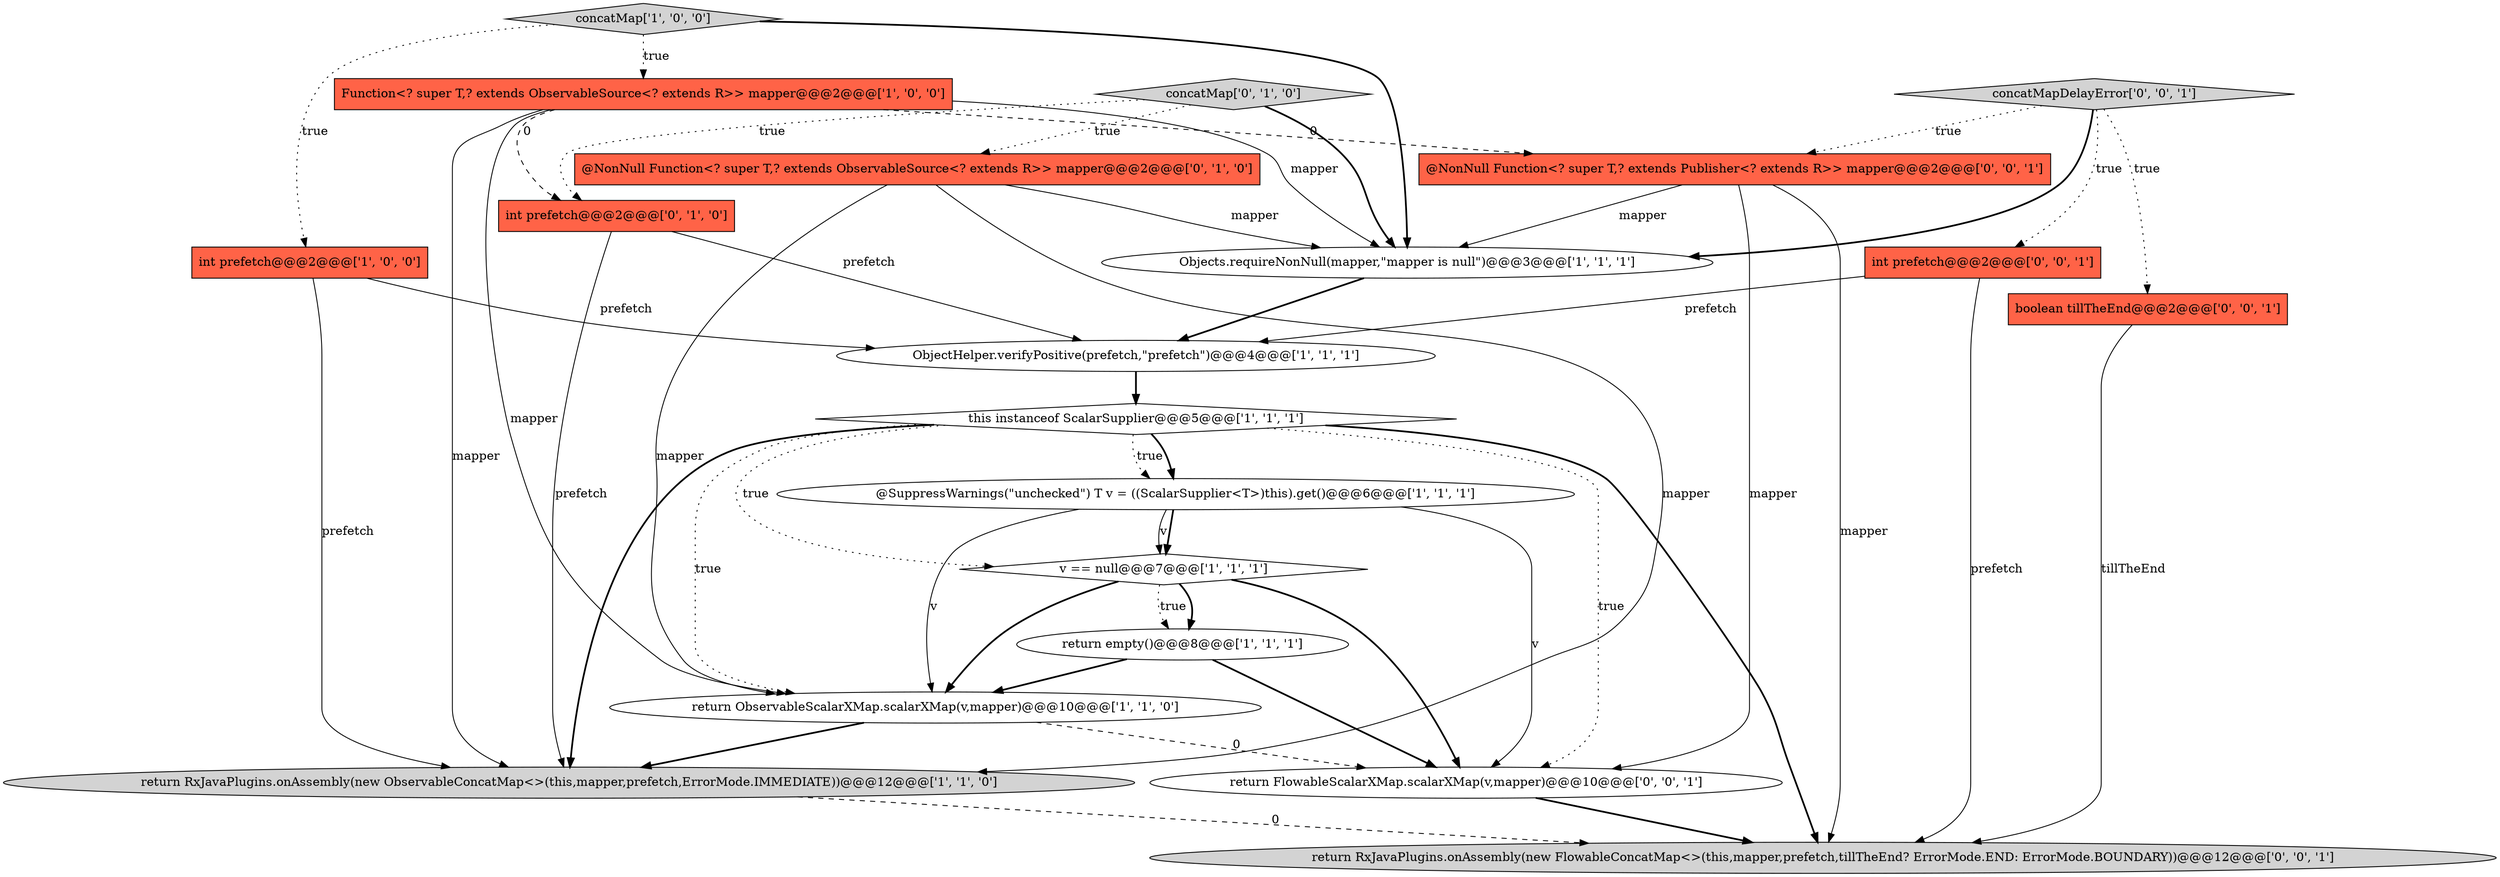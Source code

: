 digraph {
7 [style = filled, label = "Objects.requireNonNull(mapper,\"mapper is null\")@@@3@@@['1', '1', '1']", fillcolor = white, shape = ellipse image = "AAA0AAABBB1BBB"];
14 [style = filled, label = "return RxJavaPlugins.onAssembly(new FlowableConcatMap<>(this,mapper,prefetch,tillTheEnd? ErrorMode.END: ErrorMode.BOUNDARY))@@@12@@@['0', '0', '1']", fillcolor = lightgray, shape = ellipse image = "AAA0AAABBB3BBB"];
3 [style = filled, label = "return ObservableScalarXMap.scalarXMap(v,mapper)@@@10@@@['1', '1', '0']", fillcolor = white, shape = ellipse image = "AAA0AAABBB1BBB"];
5 [style = filled, label = "ObjectHelper.verifyPositive(prefetch,\"prefetch\")@@@4@@@['1', '1', '1']", fillcolor = white, shape = ellipse image = "AAA0AAABBB1BBB"];
19 [style = filled, label = "return FlowableScalarXMap.scalarXMap(v,mapper)@@@10@@@['0', '0', '1']", fillcolor = white, shape = ellipse image = "AAA0AAABBB3BBB"];
6 [style = filled, label = "@SuppressWarnings(\"unchecked\") T v = ((ScalarSupplier<T>)this).get()@@@6@@@['1', '1', '1']", fillcolor = white, shape = ellipse image = "AAA0AAABBB1BBB"];
10 [style = filled, label = "return RxJavaPlugins.onAssembly(new ObservableConcatMap<>(this,mapper,prefetch,ErrorMode.IMMEDIATE))@@@12@@@['1', '1', '0']", fillcolor = lightgray, shape = ellipse image = "AAA0AAABBB1BBB"];
8 [style = filled, label = "v == null@@@7@@@['1', '1', '1']", fillcolor = white, shape = diamond image = "AAA0AAABBB1BBB"];
11 [style = filled, label = "concatMap['0', '1', '0']", fillcolor = lightgray, shape = diamond image = "AAA0AAABBB2BBB"];
12 [style = filled, label = "@NonNull Function<? super T,? extends ObservableSource<? extends R>> mapper@@@2@@@['0', '1', '0']", fillcolor = tomato, shape = box image = "AAA0AAABBB2BBB"];
15 [style = filled, label = "boolean tillTheEnd@@@2@@@['0', '0', '1']", fillcolor = tomato, shape = box image = "AAA0AAABBB3BBB"];
16 [style = filled, label = "int prefetch@@@2@@@['0', '0', '1']", fillcolor = tomato, shape = box image = "AAA0AAABBB3BBB"];
0 [style = filled, label = "int prefetch@@@2@@@['1', '0', '0']", fillcolor = tomato, shape = box image = "AAA0AAABBB1BBB"];
1 [style = filled, label = "Function<? super T,? extends ObservableSource<? extends R>> mapper@@@2@@@['1', '0', '0']", fillcolor = tomato, shape = box image = "AAA1AAABBB1BBB"];
4 [style = filled, label = "this instanceof ScalarSupplier@@@5@@@['1', '1', '1']", fillcolor = white, shape = diamond image = "AAA0AAABBB1BBB"];
18 [style = filled, label = "@NonNull Function<? super T,? extends Publisher<? extends R>> mapper@@@2@@@['0', '0', '1']", fillcolor = tomato, shape = box image = "AAA0AAABBB3BBB"];
9 [style = filled, label = "return empty()@@@8@@@['1', '1', '1']", fillcolor = white, shape = ellipse image = "AAA0AAABBB1BBB"];
17 [style = filled, label = "concatMapDelayError['0', '0', '1']", fillcolor = lightgray, shape = diamond image = "AAA0AAABBB3BBB"];
13 [style = filled, label = "int prefetch@@@2@@@['0', '1', '0']", fillcolor = tomato, shape = box image = "AAA1AAABBB2BBB"];
2 [style = filled, label = "concatMap['1', '0', '0']", fillcolor = lightgray, shape = diamond image = "AAA0AAABBB1BBB"];
4->6 [style = dotted, label="true"];
4->10 [style = bold, label=""];
4->14 [style = bold, label=""];
12->10 [style = solid, label="mapper"];
2->0 [style = dotted, label="true"];
17->18 [style = dotted, label="true"];
4->6 [style = bold, label=""];
8->19 [style = bold, label=""];
11->12 [style = dotted, label="true"];
18->7 [style = solid, label="mapper"];
6->19 [style = solid, label="v"];
18->14 [style = solid, label="mapper"];
8->3 [style = bold, label=""];
4->8 [style = dotted, label="true"];
6->3 [style = solid, label="v"];
1->18 [style = dashed, label="0"];
0->10 [style = solid, label="prefetch"];
13->10 [style = solid, label="prefetch"];
11->13 [style = dotted, label="true"];
16->14 [style = solid, label="prefetch"];
13->5 [style = solid, label="prefetch"];
18->19 [style = solid, label="mapper"];
6->8 [style = solid, label="v"];
0->5 [style = solid, label="prefetch"];
15->14 [style = solid, label="tillTheEnd"];
3->19 [style = dashed, label="0"];
17->16 [style = dotted, label="true"];
17->7 [style = bold, label=""];
1->13 [style = dashed, label="0"];
3->10 [style = bold, label=""];
1->3 [style = solid, label="mapper"];
7->5 [style = bold, label=""];
4->3 [style = dotted, label="true"];
17->15 [style = dotted, label="true"];
19->14 [style = bold, label=""];
1->10 [style = solid, label="mapper"];
12->3 [style = solid, label="mapper"];
2->1 [style = dotted, label="true"];
5->4 [style = bold, label=""];
12->7 [style = solid, label="mapper"];
6->8 [style = bold, label=""];
8->9 [style = bold, label=""];
9->19 [style = bold, label=""];
1->7 [style = solid, label="mapper"];
9->3 [style = bold, label=""];
8->9 [style = dotted, label="true"];
2->7 [style = bold, label=""];
10->14 [style = dashed, label="0"];
11->7 [style = bold, label=""];
16->5 [style = solid, label="prefetch"];
4->19 [style = dotted, label="true"];
}
